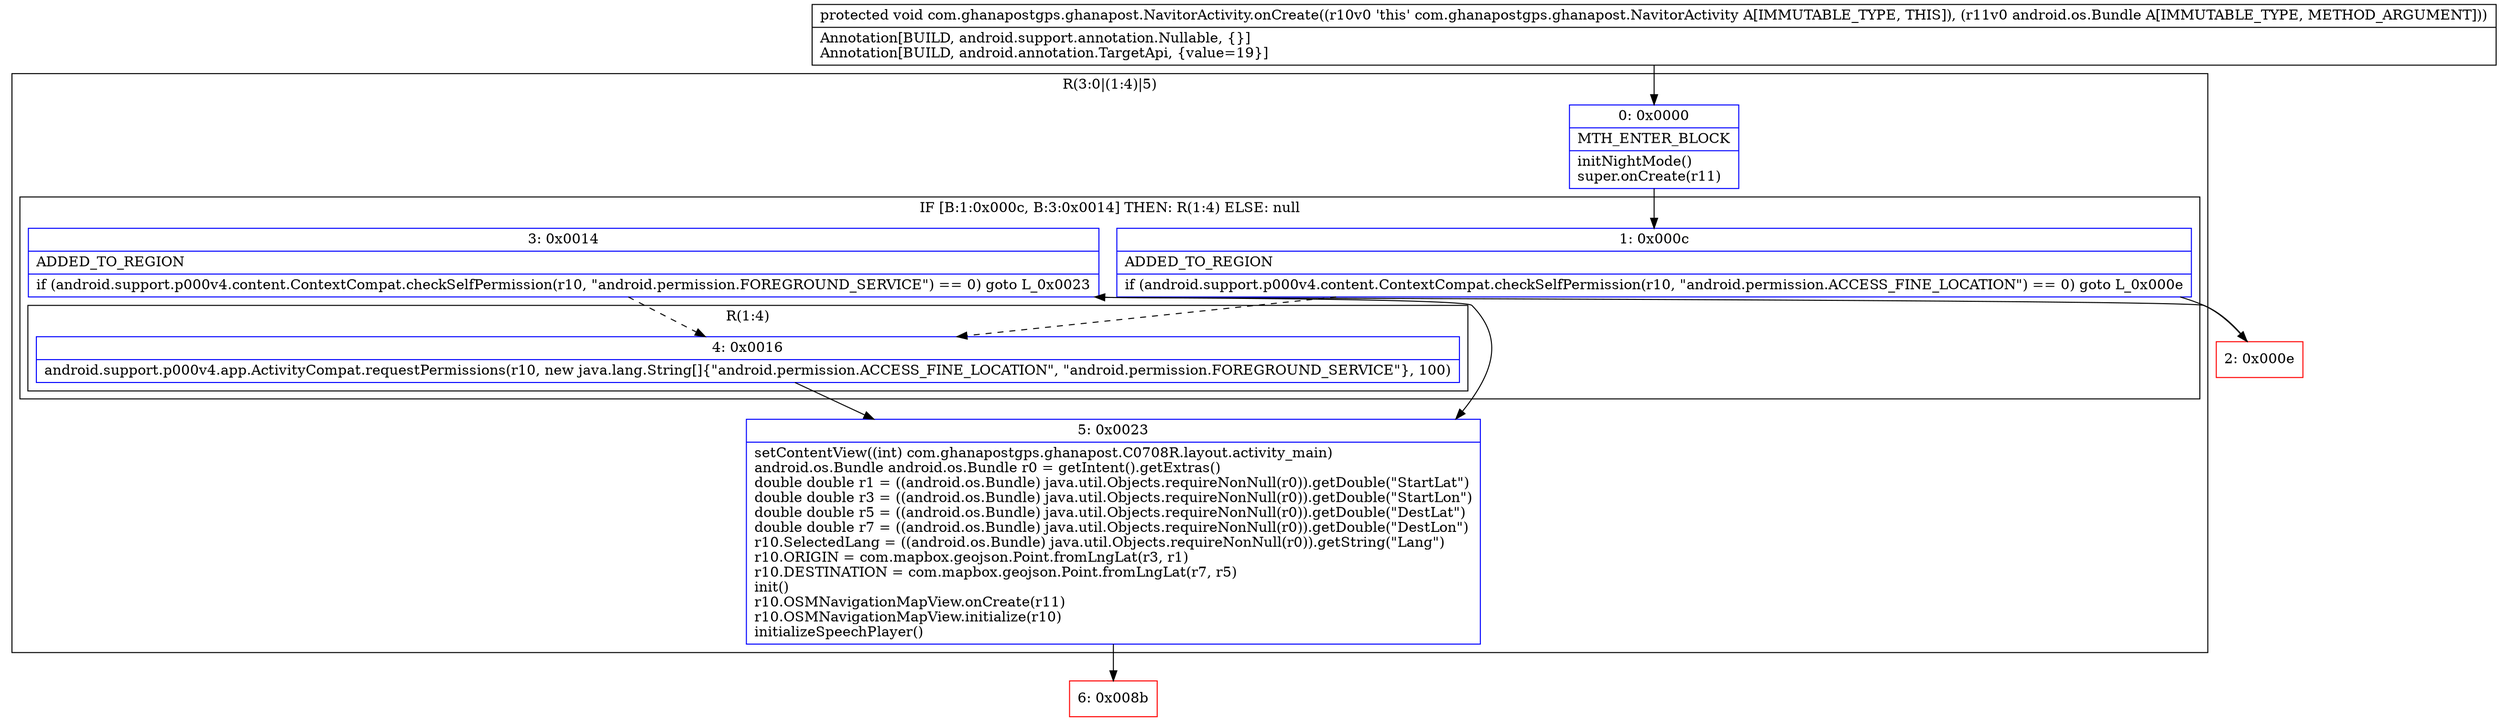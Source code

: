 digraph "CFG forcom.ghanapostgps.ghanapost.NavitorActivity.onCreate(Landroid\/os\/Bundle;)V" {
subgraph cluster_Region_1702931570 {
label = "R(3:0|(1:4)|5)";
node [shape=record,color=blue];
Node_0 [shape=record,label="{0\:\ 0x0000|MTH_ENTER_BLOCK\l|initNightMode()\lsuper.onCreate(r11)\l}"];
subgraph cluster_IfRegion_263177113 {
label = "IF [B:1:0x000c, B:3:0x0014] THEN: R(1:4) ELSE: null";
node [shape=record,color=blue];
Node_1 [shape=record,label="{1\:\ 0x000c|ADDED_TO_REGION\l|if (android.support.p000v4.content.ContextCompat.checkSelfPermission(r10, \"android.permission.ACCESS_FINE_LOCATION\") == 0) goto L_0x000e\l}"];
Node_3 [shape=record,label="{3\:\ 0x0014|ADDED_TO_REGION\l|if (android.support.p000v4.content.ContextCompat.checkSelfPermission(r10, \"android.permission.FOREGROUND_SERVICE\") == 0) goto L_0x0023\l}"];
subgraph cluster_Region_1591878254 {
label = "R(1:4)";
node [shape=record,color=blue];
Node_4 [shape=record,label="{4\:\ 0x0016|android.support.p000v4.app.ActivityCompat.requestPermissions(r10, new java.lang.String[]\{\"android.permission.ACCESS_FINE_LOCATION\", \"android.permission.FOREGROUND_SERVICE\"\}, 100)\l}"];
}
}
Node_5 [shape=record,label="{5\:\ 0x0023|setContentView((int) com.ghanapostgps.ghanapost.C0708R.layout.activity_main)\landroid.os.Bundle android.os.Bundle r0 = getIntent().getExtras()\ldouble double r1 = ((android.os.Bundle) java.util.Objects.requireNonNull(r0)).getDouble(\"StartLat\")\ldouble double r3 = ((android.os.Bundle) java.util.Objects.requireNonNull(r0)).getDouble(\"StartLon\")\ldouble double r5 = ((android.os.Bundle) java.util.Objects.requireNonNull(r0)).getDouble(\"DestLat\")\ldouble double r7 = ((android.os.Bundle) java.util.Objects.requireNonNull(r0)).getDouble(\"DestLon\")\lr10.SelectedLang = ((android.os.Bundle) java.util.Objects.requireNonNull(r0)).getString(\"Lang\")\lr10.ORIGIN = com.mapbox.geojson.Point.fromLngLat(r3, r1)\lr10.DESTINATION = com.mapbox.geojson.Point.fromLngLat(r7, r5)\linit()\lr10.OSMNavigationMapView.onCreate(r11)\lr10.OSMNavigationMapView.initialize(r10)\linitializeSpeechPlayer()\l}"];
}
Node_2 [shape=record,color=red,label="{2\:\ 0x000e}"];
Node_6 [shape=record,color=red,label="{6\:\ 0x008b}"];
MethodNode[shape=record,label="{protected void com.ghanapostgps.ghanapost.NavitorActivity.onCreate((r10v0 'this' com.ghanapostgps.ghanapost.NavitorActivity A[IMMUTABLE_TYPE, THIS]), (r11v0 android.os.Bundle A[IMMUTABLE_TYPE, METHOD_ARGUMENT]))  | Annotation[BUILD, android.support.annotation.Nullable, \{\}]\lAnnotation[BUILD, android.annotation.TargetApi, \{value=19\}]\l}"];
MethodNode -> Node_0;
Node_0 -> Node_1;
Node_1 -> Node_2;
Node_1 -> Node_4[style=dashed];
Node_3 -> Node_4[style=dashed];
Node_3 -> Node_5;
Node_4 -> Node_5;
Node_5 -> Node_6;
Node_2 -> Node_3;
}

